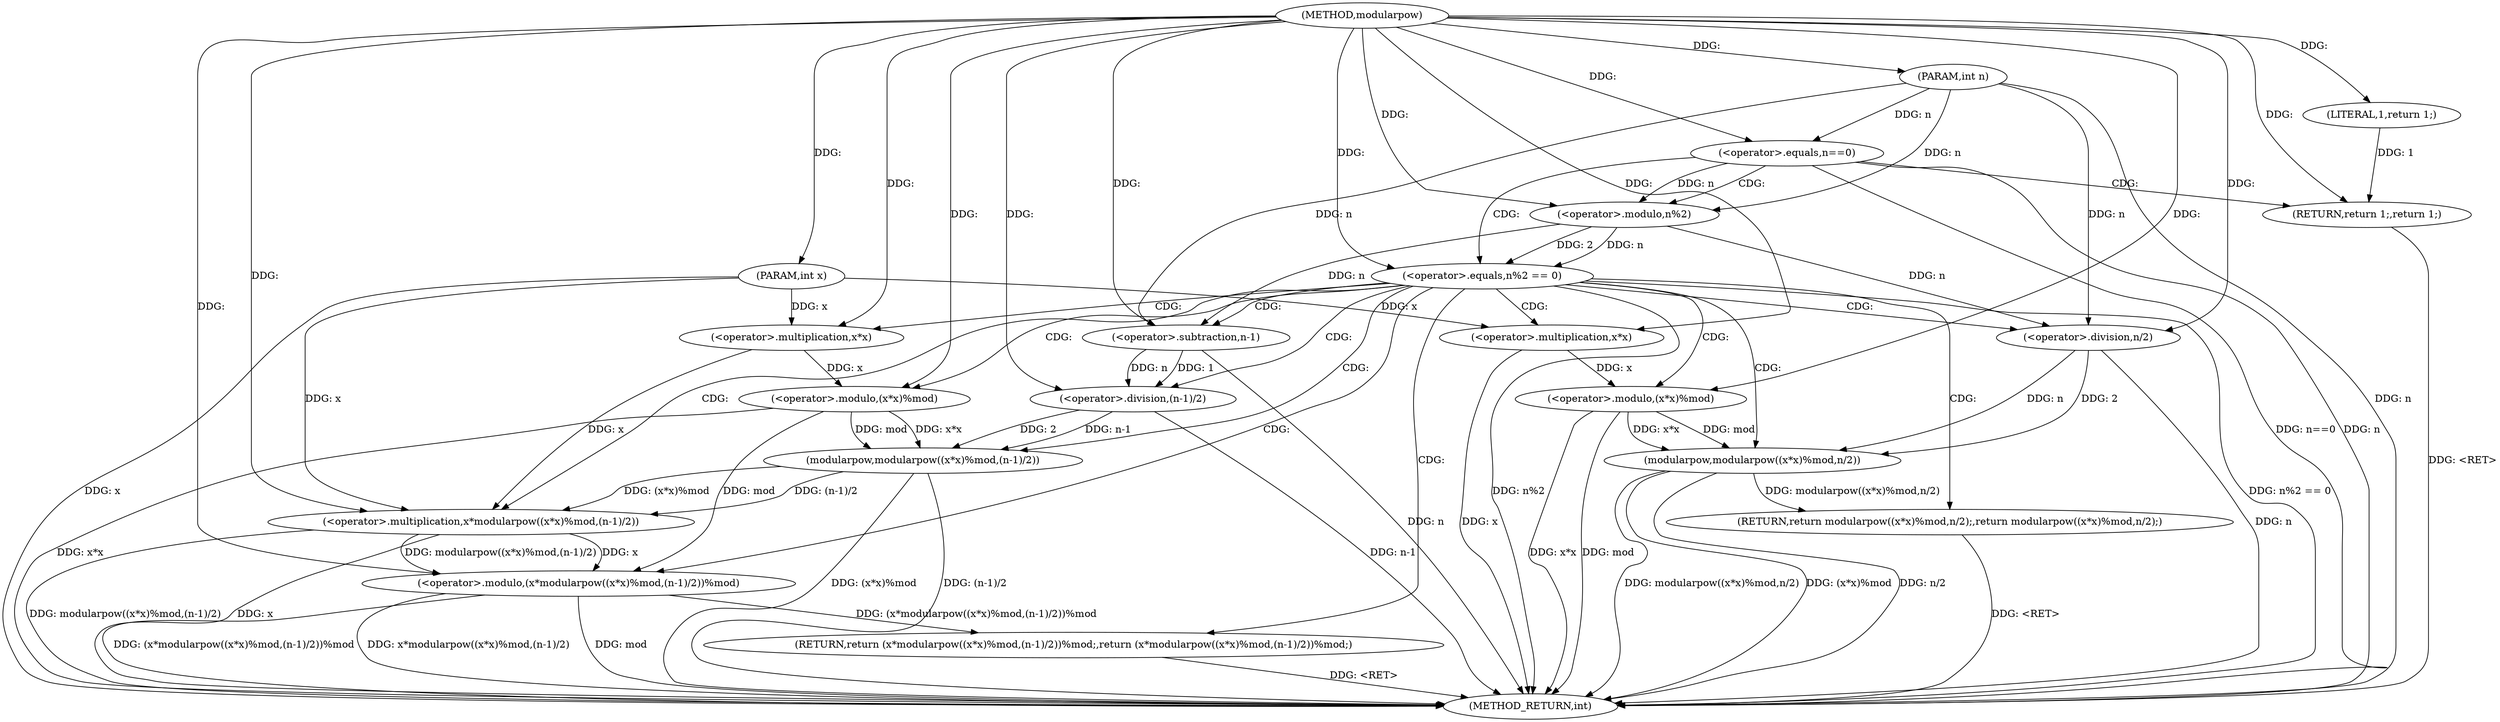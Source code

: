 digraph "modularpow" {  
"1000229" [label = "(METHOD,modularpow)" ]
"1000276" [label = "(METHOD_RETURN,int)" ]
"1000230" [label = "(PARAM,int x)" ]
"1000231" [label = "(PARAM,int n)" ]
"1000234" [label = "(<operator>.equals,n==0)" ]
"1000238" [label = "(RETURN,return 1;,return 1;)" ]
"1000239" [label = "(LITERAL,1,return 1;)" ]
"1000242" [label = "(<operator>.equals,n%2 == 0)" ]
"1000248" [label = "(RETURN,return modularpow((x*x)%mod,n/2);,return modularpow((x*x)%mod,n/2);)" ]
"1000243" [label = "(<operator>.modulo,n%2)" ]
"1000249" [label = "(modularpow,modularpow((x*x)%mod,n/2))" ]
"1000260" [label = "(RETURN,return (x*modularpow((x*x)%mod,(n-1)/2))%mod;,return (x*modularpow((x*x)%mod,(n-1)/2))%mod;)" ]
"1000261" [label = "(<operator>.modulo,(x*modularpow((x*x)%mod,(n-1)/2))%mod)" ]
"1000250" [label = "(<operator>.modulo,(x*x)%mod)" ]
"1000255" [label = "(<operator>.division,n/2)" ]
"1000251" [label = "(<operator>.multiplication,x*x)" ]
"1000262" [label = "(<operator>.multiplication,x*modularpow((x*x)%mod,(n-1)/2))" ]
"1000264" [label = "(modularpow,modularpow((x*x)%mod,(n-1)/2))" ]
"1000265" [label = "(<operator>.modulo,(x*x)%mod)" ]
"1000270" [label = "(<operator>.division,(n-1)/2)" ]
"1000266" [label = "(<operator>.multiplication,x*x)" ]
"1000271" [label = "(<operator>.subtraction,n-1)" ]
  "1000248" -> "1000276"  [ label = "DDG: <RET>"] 
  "1000260" -> "1000276"  [ label = "DDG: <RET>"] 
  "1000238" -> "1000276"  [ label = "DDG: <RET>"] 
  "1000230" -> "1000276"  [ label = "DDG: x"] 
  "1000231" -> "1000276"  [ label = "DDG: n"] 
  "1000234" -> "1000276"  [ label = "DDG: n"] 
  "1000234" -> "1000276"  [ label = "DDG: n==0"] 
  "1000242" -> "1000276"  [ label = "DDG: n%2"] 
  "1000242" -> "1000276"  [ label = "DDG: n%2 == 0"] 
  "1000262" -> "1000276"  [ label = "DDG: x"] 
  "1000265" -> "1000276"  [ label = "DDG: x*x"] 
  "1000264" -> "1000276"  [ label = "DDG: (x*x)%mod"] 
  "1000271" -> "1000276"  [ label = "DDG: n"] 
  "1000270" -> "1000276"  [ label = "DDG: n-1"] 
  "1000264" -> "1000276"  [ label = "DDG: (n-1)/2"] 
  "1000262" -> "1000276"  [ label = "DDG: modularpow((x*x)%mod,(n-1)/2)"] 
  "1000261" -> "1000276"  [ label = "DDG: x*modularpow((x*x)%mod,(n-1)/2)"] 
  "1000261" -> "1000276"  [ label = "DDG: mod"] 
  "1000261" -> "1000276"  [ label = "DDG: (x*modularpow((x*x)%mod,(n-1)/2))%mod"] 
  "1000251" -> "1000276"  [ label = "DDG: x"] 
  "1000250" -> "1000276"  [ label = "DDG: x*x"] 
  "1000250" -> "1000276"  [ label = "DDG: mod"] 
  "1000249" -> "1000276"  [ label = "DDG: (x*x)%mod"] 
  "1000255" -> "1000276"  [ label = "DDG: n"] 
  "1000249" -> "1000276"  [ label = "DDG: n/2"] 
  "1000249" -> "1000276"  [ label = "DDG: modularpow((x*x)%mod,n/2)"] 
  "1000229" -> "1000230"  [ label = "DDG: "] 
  "1000229" -> "1000231"  [ label = "DDG: "] 
  "1000231" -> "1000234"  [ label = "DDG: n"] 
  "1000229" -> "1000234"  [ label = "DDG: "] 
  "1000239" -> "1000238"  [ label = "DDG: 1"] 
  "1000229" -> "1000238"  [ label = "DDG: "] 
  "1000229" -> "1000239"  [ label = "DDG: "] 
  "1000243" -> "1000242"  [ label = "DDG: 2"] 
  "1000243" -> "1000242"  [ label = "DDG: n"] 
  "1000229" -> "1000242"  [ label = "DDG: "] 
  "1000249" -> "1000248"  [ label = "DDG: modularpow((x*x)%mod,n/2)"] 
  "1000234" -> "1000243"  [ label = "DDG: n"] 
  "1000231" -> "1000243"  [ label = "DDG: n"] 
  "1000229" -> "1000243"  [ label = "DDG: "] 
  "1000261" -> "1000260"  [ label = "DDG: (x*modularpow((x*x)%mod,(n-1)/2))%mod"] 
  "1000250" -> "1000249"  [ label = "DDG: mod"] 
  "1000250" -> "1000249"  [ label = "DDG: x*x"] 
  "1000255" -> "1000249"  [ label = "DDG: n"] 
  "1000255" -> "1000249"  [ label = "DDG: 2"] 
  "1000251" -> "1000250"  [ label = "DDG: x"] 
  "1000229" -> "1000250"  [ label = "DDG: "] 
  "1000243" -> "1000255"  [ label = "DDG: n"] 
  "1000231" -> "1000255"  [ label = "DDG: n"] 
  "1000229" -> "1000255"  [ label = "DDG: "] 
  "1000262" -> "1000261"  [ label = "DDG: x"] 
  "1000262" -> "1000261"  [ label = "DDG: modularpow((x*x)%mod,(n-1)/2)"] 
  "1000265" -> "1000261"  [ label = "DDG: mod"] 
  "1000229" -> "1000261"  [ label = "DDG: "] 
  "1000230" -> "1000251"  [ label = "DDG: x"] 
  "1000229" -> "1000251"  [ label = "DDG: "] 
  "1000266" -> "1000262"  [ label = "DDG: x"] 
  "1000230" -> "1000262"  [ label = "DDG: x"] 
  "1000229" -> "1000262"  [ label = "DDG: "] 
  "1000264" -> "1000262"  [ label = "DDG: (n-1)/2"] 
  "1000264" -> "1000262"  [ label = "DDG: (x*x)%mod"] 
  "1000265" -> "1000264"  [ label = "DDG: mod"] 
  "1000265" -> "1000264"  [ label = "DDG: x*x"] 
  "1000270" -> "1000264"  [ label = "DDG: n-1"] 
  "1000270" -> "1000264"  [ label = "DDG: 2"] 
  "1000266" -> "1000265"  [ label = "DDG: x"] 
  "1000229" -> "1000265"  [ label = "DDG: "] 
  "1000271" -> "1000270"  [ label = "DDG: 1"] 
  "1000271" -> "1000270"  [ label = "DDG: n"] 
  "1000229" -> "1000270"  [ label = "DDG: "] 
  "1000230" -> "1000266"  [ label = "DDG: x"] 
  "1000229" -> "1000266"  [ label = "DDG: "] 
  "1000243" -> "1000271"  [ label = "DDG: n"] 
  "1000231" -> "1000271"  [ label = "DDG: n"] 
  "1000229" -> "1000271"  [ label = "DDG: "] 
  "1000234" -> "1000242"  [ label = "CDG: "] 
  "1000234" -> "1000238"  [ label = "CDG: "] 
  "1000234" -> "1000243"  [ label = "CDG: "] 
  "1000242" -> "1000262"  [ label = "CDG: "] 
  "1000242" -> "1000271"  [ label = "CDG: "] 
  "1000242" -> "1000261"  [ label = "CDG: "] 
  "1000242" -> "1000250"  [ label = "CDG: "] 
  "1000242" -> "1000249"  [ label = "CDG: "] 
  "1000242" -> "1000265"  [ label = "CDG: "] 
  "1000242" -> "1000248"  [ label = "CDG: "] 
  "1000242" -> "1000260"  [ label = "CDG: "] 
  "1000242" -> "1000264"  [ label = "CDG: "] 
  "1000242" -> "1000255"  [ label = "CDG: "] 
  "1000242" -> "1000270"  [ label = "CDG: "] 
  "1000242" -> "1000251"  [ label = "CDG: "] 
  "1000242" -> "1000266"  [ label = "CDG: "] 
}
